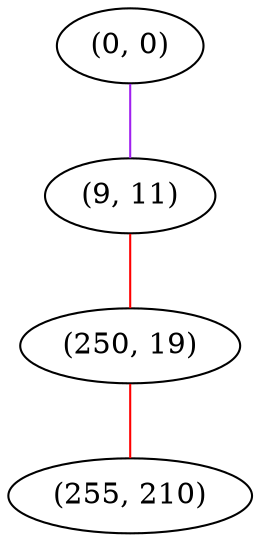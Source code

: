 graph "" {
"(0, 0)";
"(9, 11)";
"(250, 19)";
"(255, 210)";
"(0, 0)" -- "(9, 11)"  [color=purple, key=0, weight=4];
"(9, 11)" -- "(250, 19)"  [color=red, key=0, weight=1];
"(250, 19)" -- "(255, 210)"  [color=red, key=0, weight=1];
}
